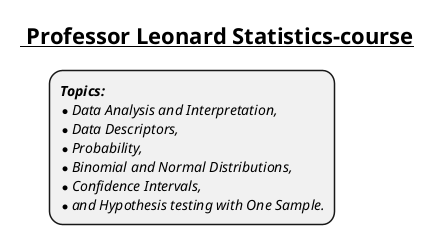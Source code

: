 @startmindmap
skinparam node {
    FontStyle italic
}

title =__ Professor Leonard Statistics-course__

*:**Topics:**
* Data Analysis and Interpretation,
* Data Descriptors,
* Probability,
* Binomial and Normal Distributions,
* Confidence Intervals,
* and Hypothesis testing with One Sample.;

@endmindmap
